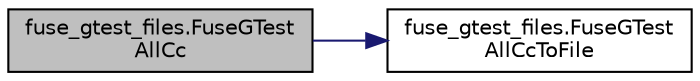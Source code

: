 digraph "fuse_gtest_files.FuseGTestAllCc"
{
  edge [fontname="Helvetica",fontsize="10",labelfontname="Helvetica",labelfontsize="10"];
  node [fontname="Helvetica",fontsize="10",shape=record];
  rankdir="LR";
  Node10 [label="fuse_gtest_files.FuseGTest\lAllCc",height=0.2,width=0.4,color="black", fillcolor="grey75", style="filled", fontcolor="black"];
  Node10 -> Node11 [color="midnightblue",fontsize="10",style="solid",fontname="Helvetica"];
  Node11 [label="fuse_gtest_files.FuseGTest\lAllCcToFile",height=0.2,width=0.4,color="black", fillcolor="white", style="filled",URL="$d3/dfa/namespacefuse__gtest__files.html#ae0209897b164dbb8702169630f4bbf61"];
}

